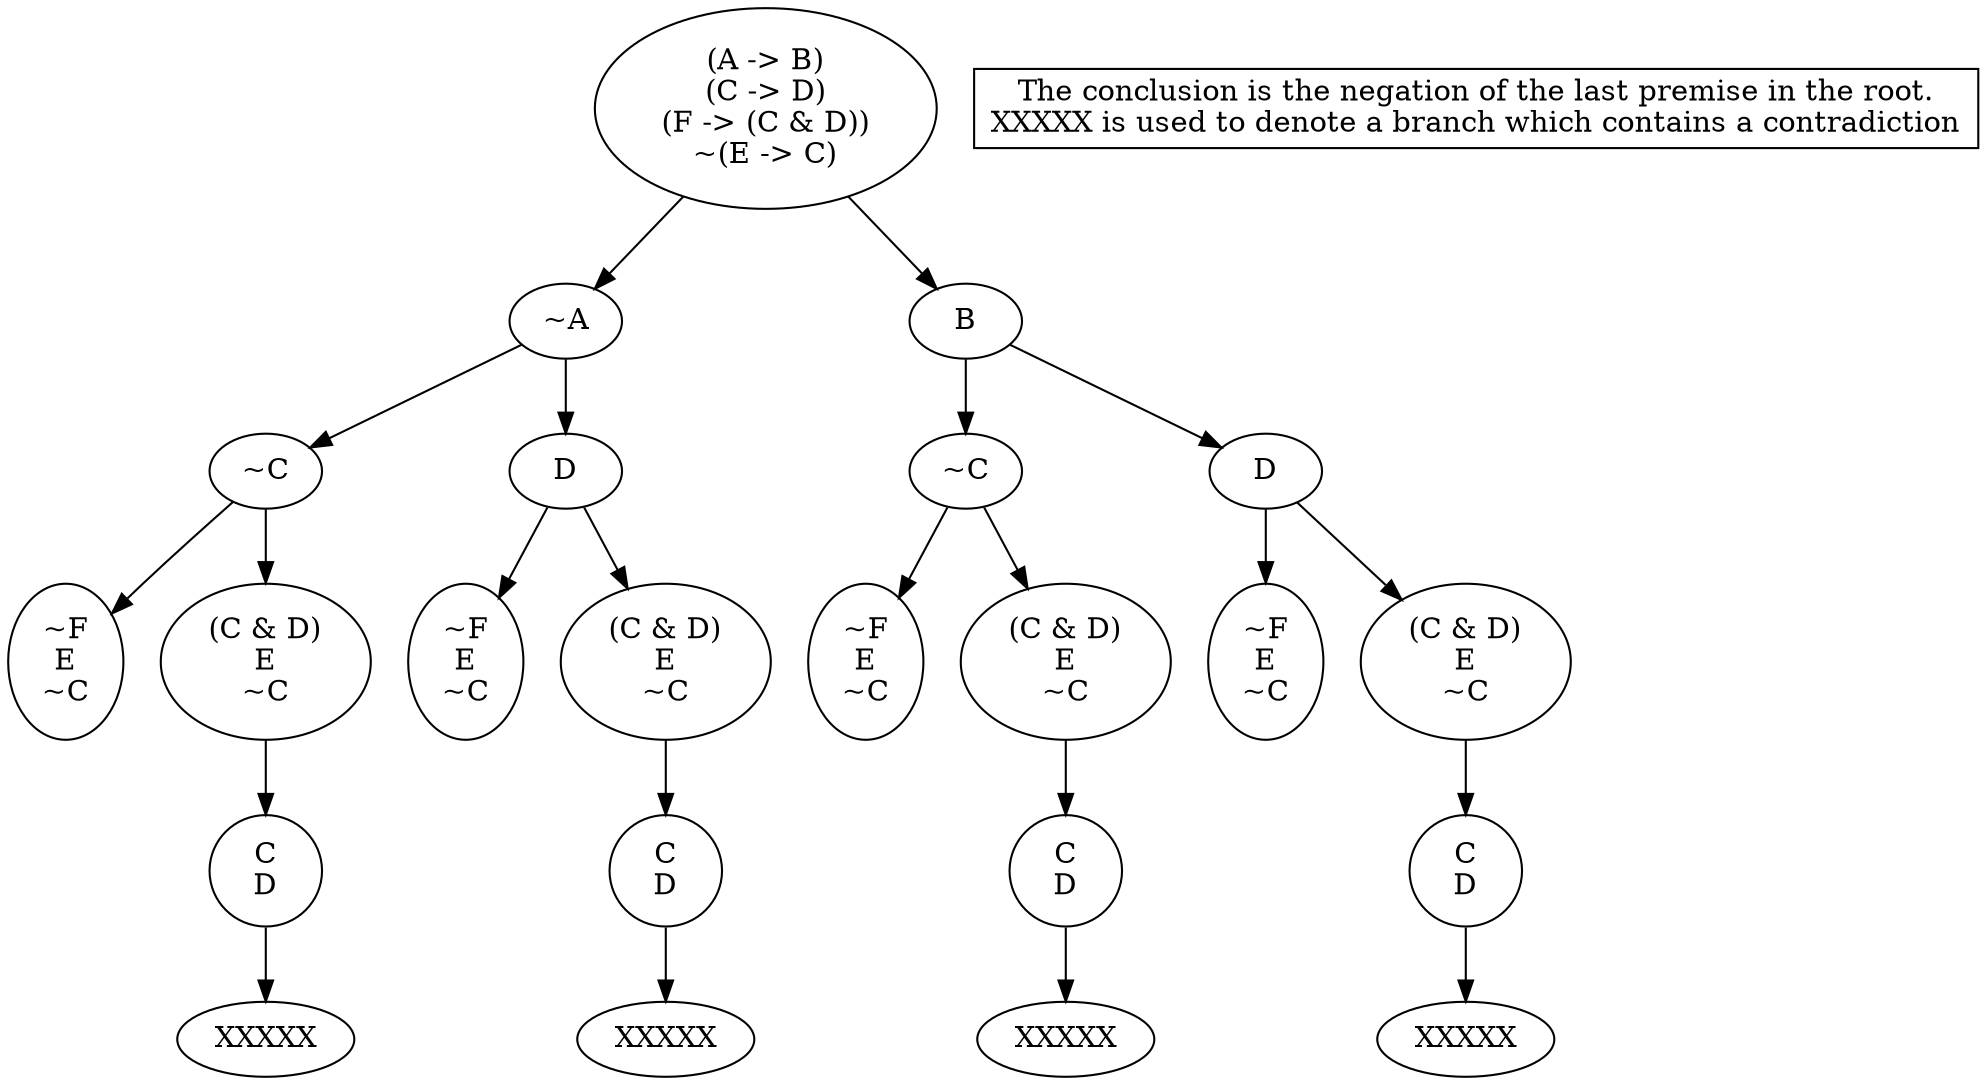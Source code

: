 digraph proof {
	1 -> 2 ;
	1 -> 3 ;
	2 -> 4 ;
	2 -> 5 ;
	4 -> 8 ;
	4 -> 9 ;
	9 -> 16 ;
	16 -> 21 ;
	5 -> 10 ;
	5 -> 11 ;
	11 -> 17 ;
	17 -> 22 ;
	3 -> 6 ;
	3 -> 7 ;
	6 -> 12 ;
	6 -> 13 ;
	13 -> 18 ;
	18 -> 24 ;
	7 -> 14 ;
	7 -> 15 ;
	15 -> 19 ;
	19 -> 25 ;

1 [label="(A -> B)\n(C -> D)\n(F -> (C & D))\n~(E -> C)\n"];
2 [label="~A\n"];
4 [label="~C\n"];
8 [label="~F\nE\n~C\n"];
9 [label="(C & D)\nE\n~C\n"];
16 [label="C\nD\n"];
21 [label=XXXXX];
5 [label="D\n"];
10 [label="~F\nE\n~C\n"];
11 [label="(C & D)\nE\n~C\n"];
17 [label="C\nD\n"];
22 [label=XXXXX];
3 [label="B\n"];
6 [label="~C\n"];
12 [label="~F\nE\n~C\n"];
13 [label="(C & D)\nE\n~C\n"];
18 [label="C\nD\n"];
24 [label=XXXXX];
7 [label="D\n"];
14 [label="~F\nE\n~C\n"];
15 [label="(C & D)\nE\n~C\n"];
19 [label="C\nD\n"];
25 [label=XXXXX];
INFO_NODE [label="The conclusion is the negation of the last premise in the root.
XXXXX is used to denote a branch which contains a contradiction" shape=box]
}

